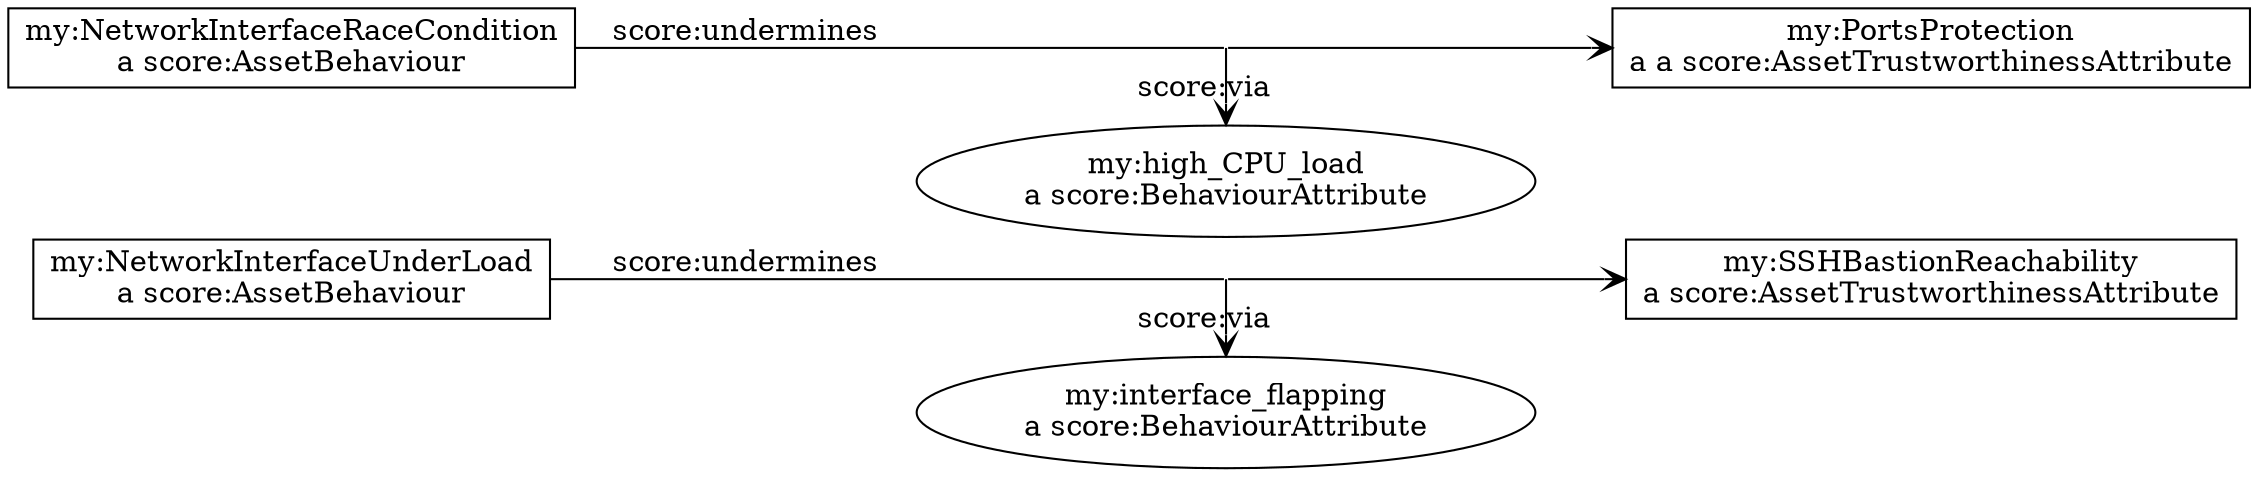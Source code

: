 digraph DemoBehaviours {
  rankdir="LR"
  node [shape=box]
  edge[arrowhead=open]

  // define nodes
  NetIfLoad [label="my:NetworkInterfaceUnderLoad\na score:AssetBehaviour"]  
  SSHAccess [label="my:SSHBastionReachability\na score:AssetTrustworthinessAttribute"]
  NetIfRace [label="my:NetworkInterfaceRaceCondition\na score:AssetBehaviour"]
  PortsExpo [label="my:PortsProtection\na a score:AssetTrustworthinessAttribute"]

  // define initial virtual node (point to attribute the edge)
  edge [dir=none]
  invis1 [shape=point style=invis]
  invis2 [shape=point style=invis]

  // create edges pointing to the virtual points 
  NetIfLoad -> invis1 [headclip=false label="score:undermines"]
  NetIfRace -> invis2 [headclip=false label="score:undermines"]

  // join up virtual nodes
  edge [dir=forward]
  invis1 -> SSHAccess [tailclip=false]
  invis2 -> PortsExpo [tailclip=false]

  // add attributes
  node [shape=oval] {
    rank=same
    
    if_flap [label="my:interface_flapping\na score:BehaviourAttribute"]
    //disk_poor_IO [label="my:disk_poor_IO\na score:BehaviourAttribute"]
    invis1 -> if_flap [label="score:via" tailclip=false]
    //invis1 -> disk_poor_IO [label="score:via" tailclip=false]
  }
  node [shape=oval] {
    rank=same
    high_CPU_load [label="my:high_CPU_load\na score:BehaviourAttribute"]
    invis2 -> high_CPU_load [label="score:via" tailclip=false]
  }
}
